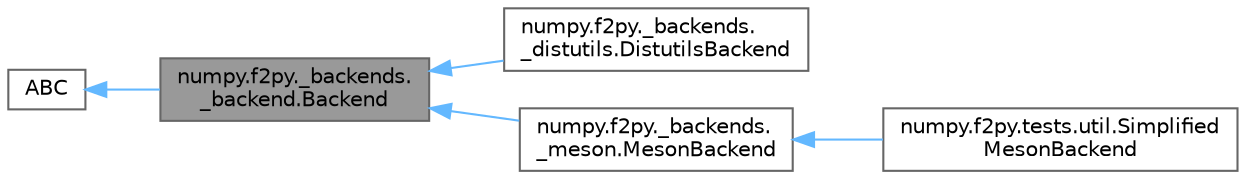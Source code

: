 digraph "numpy.f2py._backends._backend.Backend"
{
 // LATEX_PDF_SIZE
  bgcolor="transparent";
  edge [fontname=Helvetica,fontsize=10,labelfontname=Helvetica,labelfontsize=10];
  node [fontname=Helvetica,fontsize=10,shape=box,height=0.2,width=0.4];
  rankdir="LR";
  Node1 [id="Node000001",label="numpy.f2py._backends.\l_backend.Backend",height=0.2,width=0.4,color="gray40", fillcolor="grey60", style="filled", fontcolor="black",tooltip=" "];
  Node2 -> Node1 [id="edge5_Node000001_Node000002",dir="back",color="steelblue1",style="solid",tooltip=" "];
  Node2 [id="Node000002",label="ABC",height=0.2,width=0.4,color="gray40", fillcolor="white", style="filled",tooltip=" "];
  Node1 -> Node3 [id="edge6_Node000001_Node000003",dir="back",color="steelblue1",style="solid",tooltip=" "];
  Node3 [id="Node000003",label="numpy.f2py._backends.\l_distutils.DistutilsBackend",height=0.2,width=0.4,color="gray40", fillcolor="white", style="filled",URL="$classnumpy_1_1f2py_1_1__backends_1_1__distutils_1_1DistutilsBackend.html",tooltip=" "];
  Node1 -> Node4 [id="edge7_Node000001_Node000004",dir="back",color="steelblue1",style="solid",tooltip=" "];
  Node4 [id="Node000004",label="numpy.f2py._backends.\l_meson.MesonBackend",height=0.2,width=0.4,color="gray40", fillcolor="white", style="filled",URL="$classnumpy_1_1f2py_1_1__backends_1_1__meson_1_1MesonBackend.html",tooltip=" "];
  Node4 -> Node5 [id="edge8_Node000004_Node000005",dir="back",color="steelblue1",style="solid",tooltip=" "];
  Node5 [id="Node000005",label="numpy.f2py.tests.util.Simplified\lMesonBackend",height=0.2,width=0.4,color="gray40", fillcolor="white", style="filled",URL="$classnumpy_1_1f2py_1_1tests_1_1util_1_1SimplifiedMesonBackend.html",tooltip=" "];
}
